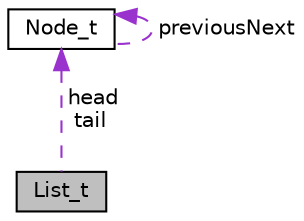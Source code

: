 digraph "List_t"
{
  edge [fontname="Helvetica",fontsize="10",labelfontname="Helvetica",labelfontsize="10"];
  node [fontname="Helvetica",fontsize="10",shape=record];
  Node1 [label="List_t",height=0.2,width=0.4,color="black", fillcolor="grey75", style="filled", fontcolor="black"];
  Node2 -> Node1 [dir="back",color="darkorchid3",fontsize="10",style="dashed",label=" head\ntail" ,fontname="Helvetica"];
  Node2 [label="Node_t",height=0.2,width=0.4,color="black", fillcolor="white", style="filled",URL="$struct_node__t.html"];
  Node2 -> Node2 [dir="back",color="darkorchid3",fontsize="10",style="dashed",label=" previousNext" ,fontname="Helvetica"];
}

